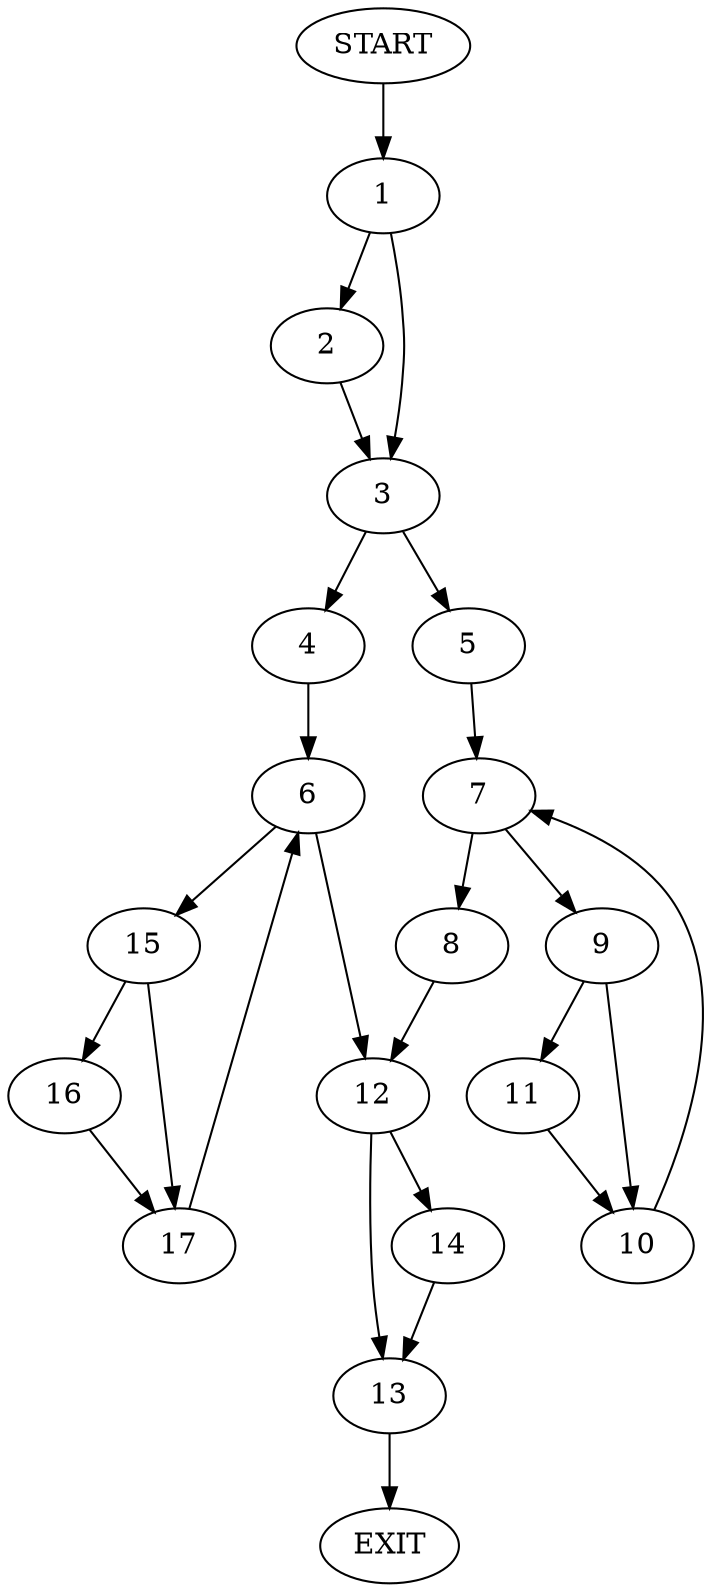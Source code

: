 digraph {
0 [label="START"]
18 [label="EXIT"]
0 -> 1
1 -> 2
1 -> 3
3 -> 4
3 -> 5
2 -> 3
4 -> 6
5 -> 7
7 -> 8
7 -> 9
9 -> 10
9 -> 11
8 -> 12
10 -> 7
11 -> 10
12 -> 13
12 -> 14
6 -> 15
6 -> 12
15 -> 16
15 -> 17
16 -> 17
17 -> 6
13 -> 18
14 -> 13
}
